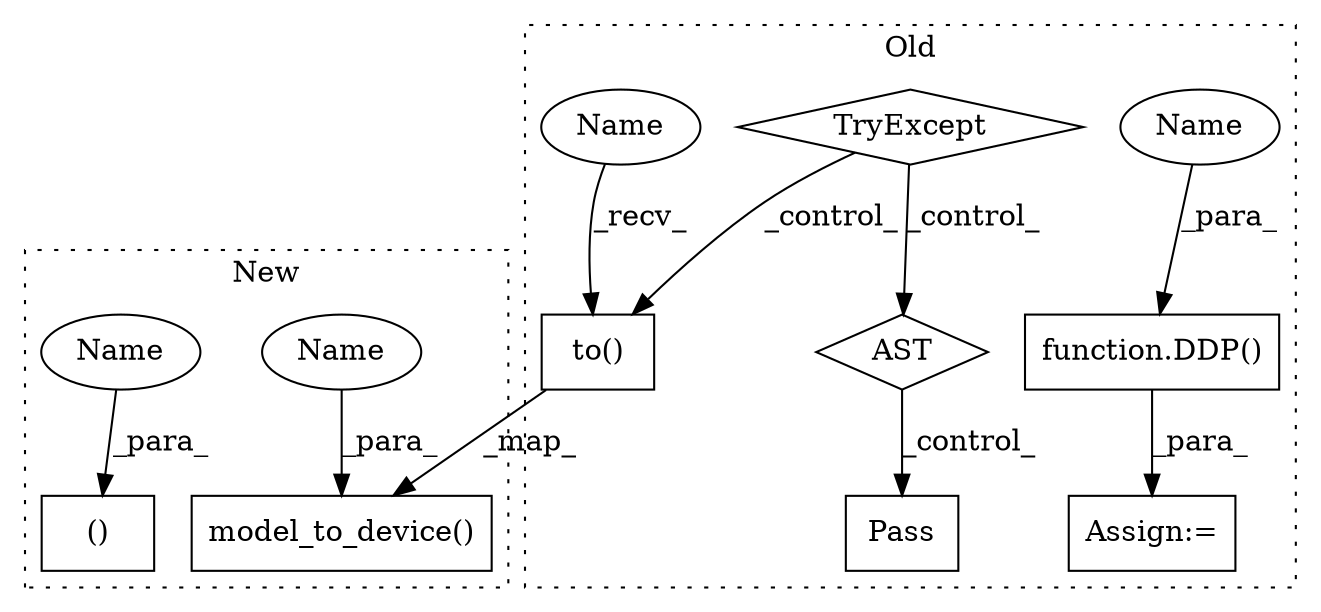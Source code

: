 digraph G {
subgraph cluster0 {
1 [label="to()" a="75" s="488,503" l="9,1" shape="box"];
3 [label="function.DDP()" a="75" s="1077,1086" l="4,44" shape="box"];
4 [label="TryExcept" a="71" s="471" l="17" shape="diamond"];
5 [label="AST" a="2" s="513,0" l="7,0" shape="diamond"];
6 [label="Pass" a="62" s="548" l="4" shape="box"];
7 [label="Assign:=" a="68" s="1074" l="3" shape="box"];
9 [label="Name" a="87" s="488" l="5" shape="ellipse"];
10 [label="Name" a="87" s="1081" l="5" shape="ellipse"];
label = "Old";
style="dotted";
}
subgraph cluster1 {
2 [label="model_to_device()" a="75" s="514,567" l="34,1" shape="box"];
8 [label="()" a="54" s="676" l="7" shape="box"];
11 [label="Name" a="87" s="554" l="5" shape="ellipse"];
12 [label="Name" a="87" s="678" l="5" shape="ellipse"];
label = "New";
style="dotted";
}
1 -> 2 [label="_map_"];
3 -> 7 [label="_para_"];
4 -> 5 [label="_control_"];
4 -> 1 [label="_control_"];
5 -> 6 [label="_control_"];
9 -> 1 [label="_recv_"];
10 -> 3 [label="_para_"];
11 -> 2 [label="_para_"];
12 -> 8 [label="_para_"];
}